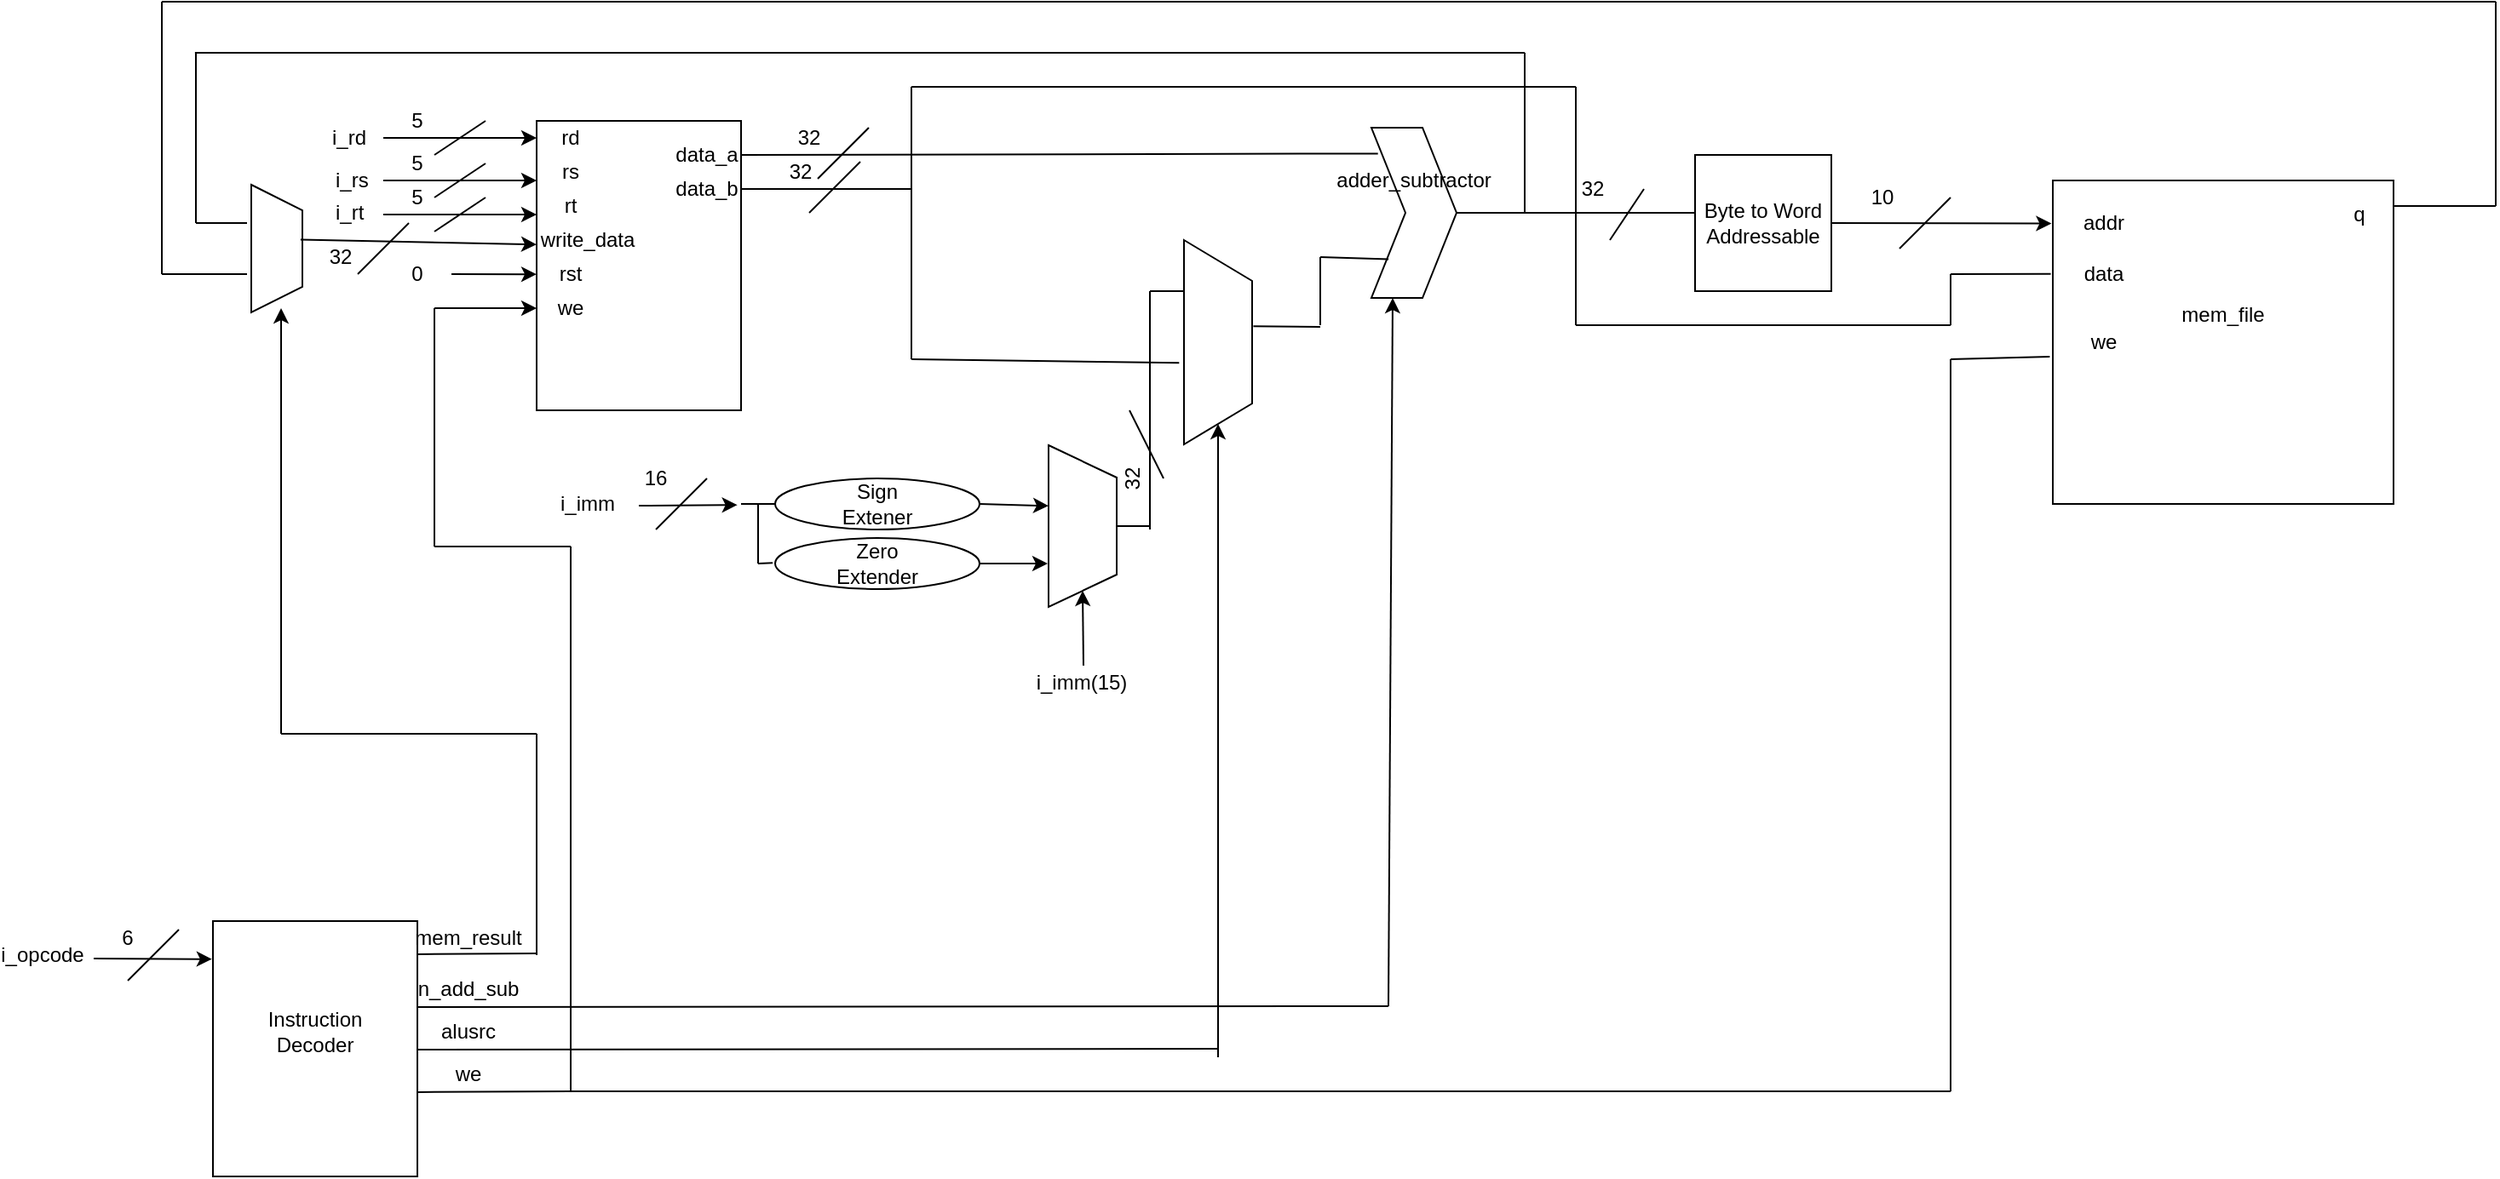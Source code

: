 <mxfile version="12.0.0" type="device" pages="1"><diagram id="T5CqH2C2mgD-o72Ej6M-" name="Page-1"><mxGraphModel dx="2258" dy="900" grid="1" gridSize="10" guides="1" tooltips="1" connect="1" arrows="1" fold="1" page="1" pageScale="1" pageWidth="850" pageHeight="1100" math="0" shadow="0"><root><mxCell id="0"/><mxCell id="1" parent="0"/><mxCell id="ViujpXw-wsC8MfctkM0s-1" value="" style="rounded=0;whiteSpace=wrap;html=1;" parent="1" vertex="1"><mxGeometry x="240" y="80" width="120" height="170" as="geometry"/></mxCell><mxCell id="ViujpXw-wsC8MfctkM0s-2" value="" style="rounded=0;whiteSpace=wrap;html=1;" parent="1" vertex="1"><mxGeometry x="50" y="550" width="120" height="150" as="geometry"/></mxCell><mxCell id="ViujpXw-wsC8MfctkM0s-3" value="Instruction Decoder" style="text;html=1;strokeColor=none;fillColor=none;align=center;verticalAlign=middle;whiteSpace=wrap;rounded=0;" parent="1" vertex="1"><mxGeometry x="90" y="605" width="40" height="20" as="geometry"/></mxCell><mxCell id="ViujpXw-wsC8MfctkM0s-4" value="rd" style="text;html=1;strokeColor=none;fillColor=none;align=center;verticalAlign=middle;whiteSpace=wrap;rounded=0;" parent="1" vertex="1"><mxGeometry x="240" y="80" width="40" height="20" as="geometry"/></mxCell><mxCell id="ViujpXw-wsC8MfctkM0s-5" value="rs" style="text;html=1;strokeColor=none;fillColor=none;align=center;verticalAlign=middle;whiteSpace=wrap;rounded=0;" parent="1" vertex="1"><mxGeometry x="240" y="100" width="40" height="20" as="geometry"/></mxCell><mxCell id="ViujpXw-wsC8MfctkM0s-6" value="rt" style="text;html=1;strokeColor=none;fillColor=none;align=center;verticalAlign=middle;whiteSpace=wrap;rounded=0;" parent="1" vertex="1"><mxGeometry x="240" y="120" width="40" height="20" as="geometry"/></mxCell><mxCell id="ViujpXw-wsC8MfctkM0s-7" value="write_data" style="text;html=1;strokeColor=none;fillColor=none;align=center;verticalAlign=middle;whiteSpace=wrap;rounded=0;" parent="1" vertex="1"><mxGeometry x="250" y="140" width="40" height="20" as="geometry"/></mxCell><mxCell id="ViujpXw-wsC8MfctkM0s-8" value="rst" style="text;html=1;strokeColor=none;fillColor=none;align=center;verticalAlign=middle;whiteSpace=wrap;rounded=0;" parent="1" vertex="1"><mxGeometry x="240" y="160.095" width="40" height="20" as="geometry"/></mxCell><mxCell id="ViujpXw-wsC8MfctkM0s-9" value="we" style="text;html=1;strokeColor=none;fillColor=none;align=center;verticalAlign=middle;whiteSpace=wrap;rounded=0;" parent="1" vertex="1"><mxGeometry x="240" y="180" width="40" height="20" as="geometry"/></mxCell><mxCell id="ViujpXw-wsC8MfctkM0s-10" value="data_a" style="text;html=1;strokeColor=none;fillColor=none;align=center;verticalAlign=middle;whiteSpace=wrap;rounded=0;" parent="1" vertex="1"><mxGeometry x="320" y="90" width="40" height="20" as="geometry"/></mxCell><mxCell id="ViujpXw-wsC8MfctkM0s-11" value="data_b" style="text;html=1;strokeColor=none;fillColor=none;align=center;verticalAlign=middle;whiteSpace=wrap;rounded=0;" parent="1" vertex="1"><mxGeometry x="320" y="110" width="40" height="20" as="geometry"/></mxCell><mxCell id="ViujpXw-wsC8MfctkM0s-12" value="" style="shape=trapezoid;perimeter=trapezoidPerimeter;whiteSpace=wrap;html=1;rotation=90;" parent="1" vertex="1"><mxGeometry x="50" y="140" width="75" height="30" as="geometry"/></mxCell><mxCell id="ViujpXw-wsC8MfctkM0s-14" value="" style="endArrow=classic;html=1;entryX=0;entryY=0.5;entryDx=0;entryDy=0;" parent="1" target="ViujpXw-wsC8MfctkM0s-4" edge="1"><mxGeometry width="50" height="50" relative="1" as="geometry"><mxPoint x="150" y="90" as="sourcePoint"/><mxPoint x="190" y="70" as="targetPoint"/></mxGeometry></mxCell><mxCell id="ViujpXw-wsC8MfctkM0s-15" value="" style="endArrow=none;html=1;" parent="1" edge="1"><mxGeometry width="50" height="50" relative="1" as="geometry"><mxPoint x="180" y="100" as="sourcePoint"/><mxPoint x="210" y="80" as="targetPoint"/></mxGeometry></mxCell><mxCell id="ViujpXw-wsC8MfctkM0s-16" value="5" style="text;html=1;strokeColor=none;fillColor=none;align=center;verticalAlign=middle;whiteSpace=wrap;rounded=0;" parent="1" vertex="1"><mxGeometry x="150" y="70" width="40" height="20" as="geometry"/></mxCell><mxCell id="ViujpXw-wsC8MfctkM0s-17" value="" style="endArrow=classic;html=1;entryX=0;entryY=0.5;entryDx=0;entryDy=0;" parent="1" edge="1"><mxGeometry width="50" height="50" relative="1" as="geometry"><mxPoint x="150" y="115" as="sourcePoint"/><mxPoint x="240" y="115" as="targetPoint"/></mxGeometry></mxCell><mxCell id="ViujpXw-wsC8MfctkM0s-18" value="" style="endArrow=none;html=1;" parent="1" edge="1"><mxGeometry width="50" height="50" relative="1" as="geometry"><mxPoint x="180" y="125" as="sourcePoint"/><mxPoint x="210" y="105" as="targetPoint"/></mxGeometry></mxCell><mxCell id="ViujpXw-wsC8MfctkM0s-19" value="5" style="text;html=1;strokeColor=none;fillColor=none;align=center;verticalAlign=middle;whiteSpace=wrap;rounded=0;" parent="1" vertex="1"><mxGeometry x="150" y="95" width="40" height="20" as="geometry"/></mxCell><mxCell id="ViujpXw-wsC8MfctkM0s-20" value="" style="endArrow=classic;html=1;entryX=0;entryY=0.5;entryDx=0;entryDy=0;" parent="1" edge="1"><mxGeometry width="50" height="50" relative="1" as="geometry"><mxPoint x="150" y="135" as="sourcePoint"/><mxPoint x="240" y="135" as="targetPoint"/></mxGeometry></mxCell><mxCell id="ViujpXw-wsC8MfctkM0s-21" value="" style="endArrow=none;html=1;" parent="1" edge="1"><mxGeometry width="50" height="50" relative="1" as="geometry"><mxPoint x="180" y="145" as="sourcePoint"/><mxPoint x="210" y="125" as="targetPoint"/></mxGeometry></mxCell><mxCell id="ViujpXw-wsC8MfctkM0s-22" value="5" style="text;html=1;strokeColor=none;fillColor=none;align=center;verticalAlign=middle;whiteSpace=wrap;rounded=0;" parent="1" vertex="1"><mxGeometry x="150" y="115" width="40" height="20" as="geometry"/></mxCell><mxCell id="ViujpXw-wsC8MfctkM0s-24" value="32" style="text;html=1;strokeColor=none;fillColor=none;align=center;verticalAlign=middle;whiteSpace=wrap;rounded=0;" parent="1" vertex="1"><mxGeometry x="105" y="150" width="40" height="20" as="geometry"/></mxCell><mxCell id="ViujpXw-wsC8MfctkM0s-25" value="i_rd" style="text;html=1;strokeColor=none;fillColor=none;align=center;verticalAlign=middle;whiteSpace=wrap;rounded=0;" parent="1" vertex="1"><mxGeometry x="110" y="80" width="40" height="20" as="geometry"/></mxCell><mxCell id="ViujpXw-wsC8MfctkM0s-26" value="i_rs" style="text;html=1;resizable=0;points=[];autosize=1;align=left;verticalAlign=top;spacingTop=-4;" parent="1" vertex="1"><mxGeometry x="120" y="105" width="30" height="20" as="geometry"/></mxCell><mxCell id="ViujpXw-wsC8MfctkM0s-27" value="i_rt" style="text;html=1;resizable=0;points=[];autosize=1;align=left;verticalAlign=top;spacingTop=-4;" parent="1" vertex="1"><mxGeometry x="120" y="124" width="30" height="20" as="geometry"/></mxCell><mxCell id="ViujpXw-wsC8MfctkM0s-29" value="" style="endArrow=classic;html=1;entryX=0;entryY=0.5;entryDx=0;entryDy=0;" parent="1" target="ViujpXw-wsC8MfctkM0s-8" edge="1"><mxGeometry width="50" height="50" relative="1" as="geometry"><mxPoint x="190" y="170" as="sourcePoint"/><mxPoint x="220" y="170" as="targetPoint"/></mxGeometry></mxCell><mxCell id="ViujpXw-wsC8MfctkM0s-30" value="0" style="text;html=1;strokeColor=none;fillColor=none;align=center;verticalAlign=middle;whiteSpace=wrap;rounded=0;" parent="1" vertex="1"><mxGeometry x="150" y="160" width="40" height="20" as="geometry"/></mxCell><mxCell id="ViujpXw-wsC8MfctkM0s-31" value="" style="endArrow=classic;html=1;entryX=0;entryY=0.427;entryDx=0;entryDy=0;entryPerimeter=0;exitX=0.43;exitY=0.036;exitDx=0;exitDy=0;exitPerimeter=0;" parent="1" source="ViujpXw-wsC8MfctkM0s-12" target="ViujpXw-wsC8MfctkM0s-1" edge="1"><mxGeometry width="50" height="50" relative="1" as="geometry"><mxPoint x="150" y="190" as="sourcePoint"/><mxPoint x="200" y="140" as="targetPoint"/></mxGeometry></mxCell><mxCell id="ViujpXw-wsC8MfctkM0s-32" value="" style="endArrow=none;html=1;" parent="1" edge="1"><mxGeometry width="50" height="50" relative="1" as="geometry"><mxPoint x="135" y="170" as="sourcePoint"/><mxPoint x="165" y="140" as="targetPoint"/></mxGeometry></mxCell><mxCell id="ViujpXw-wsC8MfctkM0s-34" value="" style="endArrow=none;html=1;exitX=1;exitY=0.163;exitDx=0;exitDy=0;exitPerimeter=0;" parent="1" edge="1"><mxGeometry width="50" height="50" relative="1" as="geometry"><mxPoint x="170" y="569.45" as="sourcePoint"/><mxPoint x="240" y="569" as="targetPoint"/></mxGeometry></mxCell><mxCell id="ViujpXw-wsC8MfctkM0s-35" value="mem_result" style="text;html=1;strokeColor=none;fillColor=none;align=center;verticalAlign=middle;whiteSpace=wrap;rounded=0;" parent="1" vertex="1"><mxGeometry x="180" y="550" width="40" height="20" as="geometry"/></mxCell><mxCell id="ViujpXw-wsC8MfctkM0s-36" value="" style="endArrow=none;html=1;exitX=1;exitY=0.163;exitDx=0;exitDy=0;exitPerimeter=0;" parent="1" edge="1"><mxGeometry width="50" height="50" relative="1" as="geometry"><mxPoint x="170" y="600.45" as="sourcePoint"/><mxPoint x="740" y="600" as="targetPoint"/></mxGeometry></mxCell><mxCell id="ViujpXw-wsC8MfctkM0s-37" value="" style="endArrow=none;html=1;exitX=1;exitY=0.163;exitDx=0;exitDy=0;exitPerimeter=0;" parent="1" edge="1"><mxGeometry width="50" height="50" relative="1" as="geometry"><mxPoint x="170" y="625.45" as="sourcePoint"/><mxPoint x="640" y="625" as="targetPoint"/></mxGeometry></mxCell><mxCell id="ViujpXw-wsC8MfctkM0s-38" value="" style="endArrow=none;html=1;exitX=1;exitY=0.163;exitDx=0;exitDy=0;exitPerimeter=0;" parent="1" edge="1"><mxGeometry width="50" height="50" relative="1" as="geometry"><mxPoint x="170" y="650.45" as="sourcePoint"/><mxPoint x="260" y="650" as="targetPoint"/></mxGeometry></mxCell><mxCell id="ViujpXw-wsC8MfctkM0s-39" value="n_add_sub" style="text;html=1;strokeColor=none;fillColor=none;align=center;verticalAlign=middle;whiteSpace=wrap;rounded=0;" parent="1" vertex="1"><mxGeometry x="180" y="580" width="40" height="20" as="geometry"/></mxCell><mxCell id="ViujpXw-wsC8MfctkM0s-40" value="alusrc" style="text;html=1;strokeColor=none;fillColor=none;align=center;verticalAlign=middle;whiteSpace=wrap;rounded=0;" parent="1" vertex="1"><mxGeometry x="180" y="605" width="40" height="20" as="geometry"/></mxCell><mxCell id="ViujpXw-wsC8MfctkM0s-41" value="we" style="text;html=1;strokeColor=none;fillColor=none;align=center;verticalAlign=middle;whiteSpace=wrap;rounded=0;" parent="1" vertex="1"><mxGeometry x="180" y="630" width="40" height="20" as="geometry"/></mxCell><mxCell id="ViujpXw-wsC8MfctkM0s-42" value="" style="endArrow=none;html=1;" parent="1" edge="1"><mxGeometry width="50" height="50" relative="1" as="geometry"><mxPoint x="260" y="650" as="sourcePoint"/><mxPoint x="260" y="330" as="targetPoint"/></mxGeometry></mxCell><mxCell id="ViujpXw-wsC8MfctkM0s-44" value="" style="endArrow=none;html=1;" parent="1" edge="1"><mxGeometry width="50" height="50" relative="1" as="geometry"><mxPoint x="240" y="570" as="sourcePoint"/><mxPoint x="240" y="440" as="targetPoint"/></mxGeometry></mxCell><mxCell id="ViujpXw-wsC8MfctkM0s-45" value="" style="endArrow=none;html=1;" parent="1" edge="1"><mxGeometry width="50" height="50" relative="1" as="geometry"><mxPoint x="180" y="330" as="sourcePoint"/><mxPoint x="260" y="330" as="targetPoint"/></mxGeometry></mxCell><mxCell id="ViujpXw-wsC8MfctkM0s-46" value="" style="endArrow=none;html=1;" parent="1" edge="1"><mxGeometry width="50" height="50" relative="1" as="geometry"><mxPoint x="180" y="330" as="sourcePoint"/><mxPoint x="180" y="190" as="targetPoint"/></mxGeometry></mxCell><mxCell id="ViujpXw-wsC8MfctkM0s-47" value="" style="endArrow=classic;html=1;entryX=0;entryY=0.5;entryDx=0;entryDy=0;" parent="1" target="ViujpXw-wsC8MfctkM0s-9" edge="1"><mxGeometry width="50" height="50" relative="1" as="geometry"><mxPoint x="180" y="190" as="sourcePoint"/><mxPoint x="150" y="250" as="targetPoint"/></mxGeometry></mxCell><mxCell id="ViujpXw-wsC8MfctkM0s-48" value="" style="endArrow=none;html=1;" parent="1" edge="1"><mxGeometry width="50" height="50" relative="1" as="geometry"><mxPoint x="90" y="440" as="sourcePoint"/><mxPoint x="240" y="440" as="targetPoint"/></mxGeometry></mxCell><mxCell id="ViujpXw-wsC8MfctkM0s-49" value="" style="endArrow=classic;html=1;" parent="1" edge="1"><mxGeometry width="50" height="50" relative="1" as="geometry"><mxPoint x="90" y="440" as="sourcePoint"/><mxPoint x="90" y="190" as="targetPoint"/></mxGeometry></mxCell><mxCell id="ViujpXw-wsC8MfctkM0s-50" value="" style="ellipse;whiteSpace=wrap;html=1;" parent="1" vertex="1"><mxGeometry x="380" y="290" width="120" height="30" as="geometry"/></mxCell><mxCell id="ViujpXw-wsC8MfctkM0s-51" value="Sign Extener" style="text;html=1;strokeColor=none;fillColor=none;align=center;verticalAlign=middle;whiteSpace=wrap;rounded=0;" parent="1" vertex="1"><mxGeometry x="420" y="295" width="40" height="20" as="geometry"/></mxCell><mxCell id="ViujpXw-wsC8MfctkM0s-52" value="" style="ellipse;whiteSpace=wrap;html=1;" parent="1" vertex="1"><mxGeometry x="380" y="325" width="120" height="30" as="geometry"/></mxCell><mxCell id="ViujpXw-wsC8MfctkM0s-53" value="Zero Extender" style="text;html=1;strokeColor=none;fillColor=none;align=center;verticalAlign=middle;whiteSpace=wrap;rounded=0;" parent="1" vertex="1"><mxGeometry x="420" y="330" width="40" height="20" as="geometry"/></mxCell><mxCell id="ViujpXw-wsC8MfctkM0s-55" value="" style="endArrow=classic;html=1;entryX=-0.012;entryY=0.216;entryDx=0;entryDy=0;entryPerimeter=0;" parent="1" edge="1"><mxGeometry width="50" height="50" relative="1" as="geometry"><mxPoint x="300" y="306" as="sourcePoint"/><mxPoint x="357.84" y="305.6" as="targetPoint"/></mxGeometry></mxCell><mxCell id="ViujpXw-wsC8MfctkM0s-56" value="" style="endArrow=none;html=1;" parent="1" edge="1"><mxGeometry width="50" height="50" relative="1" as="geometry"><mxPoint x="310" y="320" as="sourcePoint"/><mxPoint x="340" y="290" as="targetPoint"/></mxGeometry></mxCell><mxCell id="ViujpXw-wsC8MfctkM0s-57" value="16" style="text;html=1;strokeColor=none;fillColor=none;align=center;verticalAlign=middle;whiteSpace=wrap;rounded=0;" parent="1" vertex="1"><mxGeometry x="290" y="280" width="40" height="20" as="geometry"/></mxCell><mxCell id="ViujpXw-wsC8MfctkM0s-58" value="i_imm" style="text;html=1;strokeColor=none;fillColor=none;align=center;verticalAlign=middle;whiteSpace=wrap;rounded=0;" parent="1" vertex="1"><mxGeometry x="250" y="295" width="40" height="20" as="geometry"/></mxCell><mxCell id="ViujpXw-wsC8MfctkM0s-60" value="" style="endArrow=none;html=1;entryX=0;entryY=0.5;entryDx=0;entryDy=0;" parent="1" target="ViujpXw-wsC8MfctkM0s-50" edge="1"><mxGeometry width="50" height="50" relative="1" as="geometry"><mxPoint x="360" y="305" as="sourcePoint"/><mxPoint x="400" y="300" as="targetPoint"/></mxGeometry></mxCell><mxCell id="ViujpXw-wsC8MfctkM0s-61" value="" style="endArrow=none;html=1;" parent="1" edge="1"><mxGeometry width="50" height="50" relative="1" as="geometry"><mxPoint x="370" y="340" as="sourcePoint"/><mxPoint x="370" y="305" as="targetPoint"/></mxGeometry></mxCell><mxCell id="ViujpXw-wsC8MfctkM0s-62" value="" style="endArrow=none;html=1;exitX=-0.012;exitY=0.489;exitDx=0;exitDy=0;exitPerimeter=0;" parent="1" source="ViujpXw-wsC8MfctkM0s-52" edge="1"><mxGeometry width="50" height="50" relative="1" as="geometry"><mxPoint x="340" y="390" as="sourcePoint"/><mxPoint x="370" y="340" as="targetPoint"/></mxGeometry></mxCell><mxCell id="ViujpXw-wsC8MfctkM0s-63" value="" style="shape=trapezoid;perimeter=trapezoidPerimeter;whiteSpace=wrap;html=1;rotation=90;" parent="1" vertex="1"><mxGeometry x="513" y="298" width="95" height="40" as="geometry"/></mxCell><mxCell id="ViujpXw-wsC8MfctkM0s-64" value="" style="endArrow=classic;html=1;entryX=0.375;entryY=1;entryDx=0;entryDy=0;entryPerimeter=0;exitX=1;exitY=0.5;exitDx=0;exitDy=0;" parent="1" source="ViujpXw-wsC8MfctkM0s-50" target="ViujpXw-wsC8MfctkM0s-63" edge="1"><mxGeometry width="50" height="50" relative="1" as="geometry"><mxPoint x="450" y="320" as="sourcePoint"/><mxPoint x="500" y="270" as="targetPoint"/></mxGeometry></mxCell><mxCell id="ViujpXw-wsC8MfctkM0s-65" value="" style="endArrow=classic;html=1;entryX=0.375;entryY=1;entryDx=0;entryDy=0;entryPerimeter=0;exitX=1;exitY=0.5;exitDx=0;exitDy=0;" parent="1" edge="1"><mxGeometry width="50" height="50" relative="1" as="geometry"><mxPoint x="500" y="340.0" as="sourcePoint"/><mxPoint x="540" y="340.0" as="targetPoint"/></mxGeometry></mxCell><mxCell id="ViujpXw-wsC8MfctkM0s-66" value="" style="shape=trapezoid;perimeter=trapezoidPerimeter;whiteSpace=wrap;html=1;rotation=90;" parent="1" vertex="1"><mxGeometry x="580" y="190" width="120" height="40" as="geometry"/></mxCell><mxCell id="ViujpXw-wsC8MfctkM0s-67" value="" style="endArrow=none;html=1;entryX=0.5;entryY=0;entryDx=0;entryDy=0;" parent="1" target="ViujpXw-wsC8MfctkM0s-63" edge="1"><mxGeometry width="50" height="50" relative="1" as="geometry"><mxPoint x="600" y="318" as="sourcePoint"/><mxPoint x="660" y="290" as="targetPoint"/></mxGeometry></mxCell><mxCell id="ViujpXw-wsC8MfctkM0s-68" value="" style="endArrow=none;html=1;" parent="1" edge="1"><mxGeometry width="50" height="50" relative="1" as="geometry"><mxPoint x="600" y="320" as="sourcePoint"/><mxPoint x="600" y="180" as="targetPoint"/></mxGeometry></mxCell><mxCell id="ViujpXw-wsC8MfctkM0s-69" value="" style="endArrow=none;html=1;entryX=0.25;entryY=1;entryDx=0;entryDy=0;" parent="1" target="ViujpXw-wsC8MfctkM0s-66" edge="1"><mxGeometry width="50" height="50" relative="1" as="geometry"><mxPoint x="600" y="180" as="sourcePoint"/><mxPoint x="520" y="150" as="targetPoint"/></mxGeometry></mxCell><mxCell id="ViujpXw-wsC8MfctkM0s-70" value="" style="endArrow=none;html=1;exitX=1;exitY=0.5;exitDx=0;exitDy=0;" parent="1" source="ViujpXw-wsC8MfctkM0s-11" edge="1"><mxGeometry width="50" height="50" relative="1" as="geometry"><mxPoint x="420" y="230" as="sourcePoint"/><mxPoint x="460" y="120" as="targetPoint"/></mxGeometry></mxCell><mxCell id="ViujpXw-wsC8MfctkM0s-71" value="" style="endArrow=none;html=1;" parent="1" edge="1"><mxGeometry width="50" height="50" relative="1" as="geometry"><mxPoint x="460" y="220" as="sourcePoint"/><mxPoint x="460" y="120" as="targetPoint"/></mxGeometry></mxCell><mxCell id="ViujpXw-wsC8MfctkM0s-72" value="" style="endArrow=none;html=1;entryX=0.601;entryY=1.071;entryDx=0;entryDy=0;entryPerimeter=0;" parent="1" target="ViujpXw-wsC8MfctkM0s-66" edge="1"><mxGeometry width="50" height="50" relative="1" as="geometry"><mxPoint x="460" y="220" as="sourcePoint"/><mxPoint x="520" y="210" as="targetPoint"/></mxGeometry></mxCell><mxCell id="ViujpXw-wsC8MfctkM0s-74" value="" style="endArrow=classic;html=1;entryX=1;entryY=0.5;entryDx=0;entryDy=0;" parent="1" target="ViujpXw-wsC8MfctkM0s-66" edge="1"><mxGeometry width="50" height="50" relative="1" as="geometry"><mxPoint x="640" y="630" as="sourcePoint"/><mxPoint x="700" y="550" as="targetPoint"/></mxGeometry></mxCell><mxCell id="ViujpXw-wsC8MfctkM0s-75" value="" style="shape=step;perimeter=stepPerimeter;whiteSpace=wrap;html=1;fixedSize=1;" parent="1" vertex="1"><mxGeometry x="730" y="84" width="50" height="100" as="geometry"/></mxCell><mxCell id="ViujpXw-wsC8MfctkM0s-76" value="" style="endArrow=none;html=1;entryX=0.422;entryY=-0.018;entryDx=0;entryDy=0;entryPerimeter=0;" parent="1" target="ViujpXw-wsC8MfctkM0s-66" edge="1"><mxGeometry width="50" height="50" relative="1" as="geometry"><mxPoint x="700" y="201" as="sourcePoint"/><mxPoint x="730" y="260" as="targetPoint"/></mxGeometry></mxCell><mxCell id="ViujpXw-wsC8MfctkM0s-77" value="" style="endArrow=none;html=1;" parent="1" edge="1"><mxGeometry width="50" height="50" relative="1" as="geometry"><mxPoint x="700" y="160" as="sourcePoint"/><mxPoint x="700" y="200" as="targetPoint"/></mxGeometry></mxCell><mxCell id="ViujpXw-wsC8MfctkM0s-78" value="" style="endArrow=none;html=1;exitX=0.201;exitY=0.773;exitDx=0;exitDy=0;exitPerimeter=0;" parent="1" source="ViujpXw-wsC8MfctkM0s-75" edge="1"><mxGeometry width="50" height="50" relative="1" as="geometry"><mxPoint x="780" y="310" as="sourcePoint"/><mxPoint x="700" y="160" as="targetPoint"/></mxGeometry></mxCell><mxCell id="ViujpXw-wsC8MfctkM0s-79" value="" style="endArrow=none;html=1;exitX=1;exitY=0.5;exitDx=0;exitDy=0;entryX=0.077;entryY=0.152;entryDx=0;entryDy=0;entryPerimeter=0;" parent="1" source="ViujpXw-wsC8MfctkM0s-10" target="ViujpXw-wsC8MfctkM0s-75" edge="1"><mxGeometry width="50" height="50" relative="1" as="geometry"><mxPoint x="520" y="120" as="sourcePoint"/><mxPoint x="570" y="70" as="targetPoint"/></mxGeometry></mxCell><mxCell id="ViujpXw-wsC8MfctkM0s-80" value="" style="endArrow=none;html=1;entryX=1;entryY=0.5;entryDx=0;entryDy=0;" parent="1" target="ViujpXw-wsC8MfctkM0s-75" edge="1"><mxGeometry width="50" height="50" relative="1" as="geometry"><mxPoint x="926.897" y="134" as="sourcePoint"/><mxPoint x="810" y="250" as="targetPoint"/></mxGeometry></mxCell><mxCell id="ViujpXw-wsC8MfctkM0s-81" value="" style="endArrow=none;html=1;" parent="1" edge="1"><mxGeometry width="50" height="50" relative="1" as="geometry"><mxPoint x="820" y="40" as="sourcePoint"/><mxPoint x="820" y="134" as="targetPoint"/></mxGeometry></mxCell><mxCell id="ViujpXw-wsC8MfctkM0s-82" value="" style="endArrow=none;html=1;" parent="1" edge="1"><mxGeometry width="50" height="50" relative="1" as="geometry"><mxPoint x="39.444" y="40" as="sourcePoint"/><mxPoint x="820" y="40" as="targetPoint"/></mxGeometry></mxCell><mxCell id="ViujpXw-wsC8MfctkM0s-83" value="" style="endArrow=none;html=1;" parent="1" edge="1"><mxGeometry width="50" height="50" relative="1" as="geometry"><mxPoint x="40" y="140" as="sourcePoint"/><mxPoint x="40" y="40" as="targetPoint"/></mxGeometry></mxCell><mxCell id="ViujpXw-wsC8MfctkM0s-84" value="" style="endArrow=none;html=1;" parent="1" edge="1"><mxGeometry width="50" height="50" relative="1" as="geometry"><mxPoint x="70" y="140" as="sourcePoint"/><mxPoint x="40" y="140" as="targetPoint"/></mxGeometry></mxCell><mxCell id="ViujpXw-wsC8MfctkM0s-86" value="" style="rounded=0;whiteSpace=wrap;html=1;" parent="1" vertex="1"><mxGeometry x="1130" y="115" width="200" height="190" as="geometry"/></mxCell><mxCell id="ViujpXw-wsC8MfctkM0s-87" value="" style="whiteSpace=wrap;html=1;aspect=fixed;" parent="1" vertex="1"><mxGeometry x="920" y="100" width="80" height="80" as="geometry"/></mxCell><mxCell id="ViujpXw-wsC8MfctkM0s-88" value="Byte to Word Addressable" style="text;html=1;strokeColor=none;fillColor=none;align=center;verticalAlign=middle;whiteSpace=wrap;rounded=0;" parent="1" vertex="1"><mxGeometry x="920" y="100" width="80" height="80" as="geometry"/></mxCell><mxCell id="ViujpXw-wsC8MfctkM0s-89" value="" style="endArrow=classic;html=1;exitX=1;exitY=0.5;exitDx=0;exitDy=0;entryX=-0.004;entryY=0.133;entryDx=0;entryDy=0;entryPerimeter=0;" parent="1" source="ViujpXw-wsC8MfctkM0s-88" target="ViujpXw-wsC8MfctkM0s-86" edge="1"><mxGeometry width="50" height="50" relative="1" as="geometry"><mxPoint x="1040" y="170" as="sourcePoint"/><mxPoint x="1090" y="120" as="targetPoint"/></mxGeometry></mxCell><mxCell id="ViujpXw-wsC8MfctkM0s-90" value="addr" style="text;html=1;strokeColor=none;fillColor=none;align=center;verticalAlign=middle;whiteSpace=wrap;rounded=0;" parent="1" vertex="1"><mxGeometry x="1140" y="130" width="40" height="20" as="geometry"/></mxCell><mxCell id="ViujpXw-wsC8MfctkM0s-91" value="data" style="text;html=1;strokeColor=none;fillColor=none;align=center;verticalAlign=middle;whiteSpace=wrap;rounded=0;" parent="1" vertex="1"><mxGeometry x="1140" y="160" width="40" height="20" as="geometry"/></mxCell><mxCell id="ViujpXw-wsC8MfctkM0s-92" value="we" style="text;html=1;strokeColor=none;fillColor=none;align=center;verticalAlign=middle;whiteSpace=wrap;rounded=0;" parent="1" vertex="1"><mxGeometry x="1140" y="200" width="40" height="20" as="geometry"/></mxCell><mxCell id="ViujpXw-wsC8MfctkM0s-93" value="mem_file" style="text;html=1;strokeColor=none;fillColor=none;align=center;verticalAlign=middle;whiteSpace=wrap;rounded=0;" parent="1" vertex="1"><mxGeometry x="1210" y="184" width="40" height="20" as="geometry"/></mxCell><mxCell id="ViujpXw-wsC8MfctkM0s-94" value="q" style="text;html=1;strokeColor=none;fillColor=none;align=center;verticalAlign=middle;whiteSpace=wrap;rounded=0;" parent="1" vertex="1"><mxGeometry x="1290" y="125" width="40" height="20" as="geometry"/></mxCell><mxCell id="fk4qtxxr93EBnUEJG5Jj-1" value="" style="endArrow=none;html=1;entryX=1;entryY=0.25;entryDx=0;entryDy=0;" edge="1" parent="1" target="ViujpXw-wsC8MfctkM0s-94"><mxGeometry width="50" height="50" relative="1" as="geometry"><mxPoint x="1390" y="130" as="sourcePoint"/><mxPoint x="1330" y="400" as="targetPoint"/></mxGeometry></mxCell><mxCell id="fk4qtxxr93EBnUEJG5Jj-2" value="" style="endArrow=none;html=1;" edge="1" parent="1"><mxGeometry width="50" height="50" relative="1" as="geometry"><mxPoint x="1390" y="10" as="sourcePoint"/><mxPoint x="1390" y="130" as="targetPoint"/></mxGeometry></mxCell><mxCell id="fk4qtxxr93EBnUEJG5Jj-3" value="" style="endArrow=none;html=1;" edge="1" parent="1"><mxGeometry width="50" height="50" relative="1" as="geometry"><mxPoint x="20" y="10" as="sourcePoint"/><mxPoint x="1390" y="10" as="targetPoint"/></mxGeometry></mxCell><mxCell id="fk4qtxxr93EBnUEJG5Jj-4" value="" style="endArrow=none;html=1;" edge="1" parent="1"><mxGeometry width="50" height="50" relative="1" as="geometry"><mxPoint x="20" y="170" as="sourcePoint"/><mxPoint x="20" y="10" as="targetPoint"/></mxGeometry></mxCell><mxCell id="fk4qtxxr93EBnUEJG5Jj-5" value="" style="endArrow=none;html=1;" edge="1" parent="1"><mxGeometry width="50" height="50" relative="1" as="geometry"><mxPoint x="70" y="170" as="sourcePoint"/><mxPoint x="20" y="170" as="targetPoint"/></mxGeometry></mxCell><mxCell id="fk4qtxxr93EBnUEJG5Jj-6" value="" style="endArrow=none;html=1;" edge="1" parent="1"><mxGeometry width="50" height="50" relative="1" as="geometry"><mxPoint x="1040" y="155" as="sourcePoint"/><mxPoint x="1070" y="125" as="targetPoint"/></mxGeometry></mxCell><mxCell id="fk4qtxxr93EBnUEJG5Jj-7" value="10" style="text;html=1;strokeColor=none;fillColor=none;align=center;verticalAlign=middle;whiteSpace=wrap;rounded=0;" vertex="1" parent="1"><mxGeometry x="1010" y="115" width="40" height="20" as="geometry"/></mxCell><mxCell id="fk4qtxxr93EBnUEJG5Jj-8" value="" style="endArrow=none;html=1;" edge="1" parent="1"><mxGeometry width="50" height="50" relative="1" as="geometry"><mxPoint x="870" y="150" as="sourcePoint"/><mxPoint x="890" y="120" as="targetPoint"/></mxGeometry></mxCell><mxCell id="fk4qtxxr93EBnUEJG5Jj-9" value="32" style="text;html=1;strokeColor=none;fillColor=none;align=center;verticalAlign=middle;whiteSpace=wrap;rounded=0;" vertex="1" parent="1"><mxGeometry x="840" y="110" width="40" height="20" as="geometry"/></mxCell><mxCell id="fk4qtxxr93EBnUEJG5Jj-10" value="" style="endArrow=none;html=1;" edge="1" parent="1"><mxGeometry width="50" height="50" relative="1" as="geometry"><mxPoint x="460" y="60" as="sourcePoint"/><mxPoint x="460" y="120" as="targetPoint"/></mxGeometry></mxCell><mxCell id="fk4qtxxr93EBnUEJG5Jj-11" value="" style="endArrow=none;html=1;" edge="1" parent="1"><mxGeometry width="50" height="50" relative="1" as="geometry"><mxPoint x="460" y="60" as="sourcePoint"/><mxPoint x="850" y="60" as="targetPoint"/></mxGeometry></mxCell><mxCell id="fk4qtxxr93EBnUEJG5Jj-13" value="" style="endArrow=none;html=1;" edge="1" parent="1"><mxGeometry width="50" height="50" relative="1" as="geometry"><mxPoint x="850" y="200" as="sourcePoint"/><mxPoint x="850" y="60" as="targetPoint"/></mxGeometry></mxCell><mxCell id="fk4qtxxr93EBnUEJG5Jj-14" value="" style="endArrow=none;html=1;" edge="1" parent="1"><mxGeometry width="50" height="50" relative="1" as="geometry"><mxPoint x="850" y="200" as="sourcePoint"/><mxPoint x="1070" y="200" as="targetPoint"/></mxGeometry></mxCell><mxCell id="fk4qtxxr93EBnUEJG5Jj-15" value="" style="endArrow=none;html=1;" edge="1" parent="1"><mxGeometry width="50" height="50" relative="1" as="geometry"><mxPoint x="1070" y="170" as="sourcePoint"/><mxPoint x="1070" y="200" as="targetPoint"/></mxGeometry></mxCell><mxCell id="fk4qtxxr93EBnUEJG5Jj-16" value="" style="endArrow=none;html=1;exitX=-0.006;exitY=0.289;exitDx=0;exitDy=0;exitPerimeter=0;" edge="1" parent="1" source="ViujpXw-wsC8MfctkM0s-86"><mxGeometry width="50" height="50" relative="1" as="geometry"><mxPoint x="990" y="310" as="sourcePoint"/><mxPoint x="1070" y="170" as="targetPoint"/></mxGeometry></mxCell><mxCell id="fk4qtxxr93EBnUEJG5Jj-17" value="" style="endArrow=none;html=1;" edge="1" parent="1"><mxGeometry width="50" height="50" relative="1" as="geometry"><mxPoint x="260" y="650" as="sourcePoint"/><mxPoint x="1070" y="650" as="targetPoint"/></mxGeometry></mxCell><mxCell id="fk4qtxxr93EBnUEJG5Jj-18" value="" style="endArrow=none;html=1;" edge="1" parent="1"><mxGeometry width="50" height="50" relative="1" as="geometry"><mxPoint x="1070" y="650" as="sourcePoint"/><mxPoint x="1070" y="220" as="targetPoint"/></mxGeometry></mxCell><mxCell id="fk4qtxxr93EBnUEJG5Jj-19" value="" style="endArrow=none;html=1;exitX=-0.009;exitY=0.545;exitDx=0;exitDy=0;exitPerimeter=0;" edge="1" parent="1" source="ViujpXw-wsC8MfctkM0s-86"><mxGeometry width="50" height="50" relative="1" as="geometry"><mxPoint x="910" y="320" as="sourcePoint"/><mxPoint x="1070" y="220" as="targetPoint"/></mxGeometry></mxCell><mxCell id="fk4qtxxr93EBnUEJG5Jj-20" value="" style="endArrow=classic;html=1;entryX=0.25;entryY=1;entryDx=0;entryDy=0;" edge="1" parent="1" target="ViujpXw-wsC8MfctkM0s-75"><mxGeometry width="50" height="50" relative="1" as="geometry"><mxPoint x="740" y="600" as="sourcePoint"/><mxPoint x="750" y="470" as="targetPoint"/></mxGeometry></mxCell><mxCell id="fk4qtxxr93EBnUEJG5Jj-22" value="adder_subtractor" style="text;html=1;strokeColor=none;fillColor=none;align=center;verticalAlign=middle;whiteSpace=wrap;rounded=0;" vertex="1" parent="1"><mxGeometry x="735" y="105" width="40" height="20" as="geometry"/></mxCell><mxCell id="fk4qtxxr93EBnUEJG5Jj-23" value="" style="endArrow=classic;html=1;entryX=1;entryY=0.5;entryDx=0;entryDy=0;" edge="1" parent="1" target="ViujpXw-wsC8MfctkM0s-63"><mxGeometry width="50" height="50" relative="1" as="geometry"><mxPoint x="561" y="400" as="sourcePoint"/><mxPoint x="590" y="400" as="targetPoint"/></mxGeometry></mxCell><mxCell id="fk4qtxxr93EBnUEJG5Jj-24" value="i_imm(15)" style="text;html=1;strokeColor=none;fillColor=none;align=center;verticalAlign=middle;whiteSpace=wrap;rounded=0;" vertex="1" parent="1"><mxGeometry x="540" y="400" width="40" height="20" as="geometry"/></mxCell><mxCell id="fk4qtxxr93EBnUEJG5Jj-25" value="" style="endArrow=classic;html=1;entryX=-0.005;entryY=0.149;entryDx=0;entryDy=0;entryPerimeter=0;" edge="1" parent="1" target="ViujpXw-wsC8MfctkM0s-2"><mxGeometry width="50" height="50" relative="1" as="geometry"><mxPoint x="-20" y="572" as="sourcePoint"/><mxPoint x="30" y="560" as="targetPoint"/></mxGeometry></mxCell><mxCell id="fk4qtxxr93EBnUEJG5Jj-26" value="i_opcode" style="text;html=1;strokeColor=none;fillColor=none;align=center;verticalAlign=middle;whiteSpace=wrap;rounded=0;" vertex="1" parent="1"><mxGeometry x="-70" y="560" width="40" height="20" as="geometry"/></mxCell><mxCell id="fk4qtxxr93EBnUEJG5Jj-27" value="" style="endArrow=none;html=1;" edge="1" parent="1"><mxGeometry width="50" height="50" relative="1" as="geometry"><mxPoint y="585" as="sourcePoint"/><mxPoint x="30" y="555" as="targetPoint"/></mxGeometry></mxCell><mxCell id="fk4qtxxr93EBnUEJG5Jj-28" value="6" style="text;html=1;strokeColor=none;fillColor=none;align=center;verticalAlign=middle;whiteSpace=wrap;rounded=0;" vertex="1" parent="1"><mxGeometry x="-20" y="550" width="40" height="20" as="geometry"/></mxCell><mxCell id="fk4qtxxr93EBnUEJG5Jj-29" value="" style="endArrow=none;html=1;" edge="1" parent="1"><mxGeometry width="50" height="50" relative="1" as="geometry"><mxPoint x="405" y="114" as="sourcePoint"/><mxPoint x="435" y="84" as="targetPoint"/></mxGeometry></mxCell><mxCell id="fk4qtxxr93EBnUEJG5Jj-30" value="32" style="text;html=1;strokeColor=none;fillColor=none;align=center;verticalAlign=middle;whiteSpace=wrap;rounded=0;" vertex="1" parent="1"><mxGeometry x="380" y="80" width="40" height="20" as="geometry"/></mxCell><mxCell id="fk4qtxxr93EBnUEJG5Jj-31" value="" style="endArrow=none;html=1;" edge="1" parent="1"><mxGeometry width="50" height="50" relative="1" as="geometry"><mxPoint x="400" y="134" as="sourcePoint"/><mxPoint x="430" y="104" as="targetPoint"/></mxGeometry></mxCell><mxCell id="fk4qtxxr93EBnUEJG5Jj-32" value="32" style="text;html=1;strokeColor=none;fillColor=none;align=center;verticalAlign=middle;whiteSpace=wrap;rounded=0;" vertex="1" parent="1"><mxGeometry x="375" y="100" width="40" height="20" as="geometry"/></mxCell><mxCell id="fk4qtxxr93EBnUEJG5Jj-33" value="" style="endArrow=none;html=1;" edge="1" parent="1"><mxGeometry width="50" height="50" relative="1" as="geometry"><mxPoint x="608" y="290" as="sourcePoint"/><mxPoint x="588" y="250" as="targetPoint"/></mxGeometry></mxCell><mxCell id="fk4qtxxr93EBnUEJG5Jj-34" value="32" style="text;html=1;strokeColor=none;fillColor=none;align=center;verticalAlign=middle;whiteSpace=wrap;rounded=0;rotation=-90;" vertex="1" parent="1"><mxGeometry x="570" y="280" width="40" height="20" as="geometry"/></mxCell></root></mxGraphModel></diagram></mxfile>